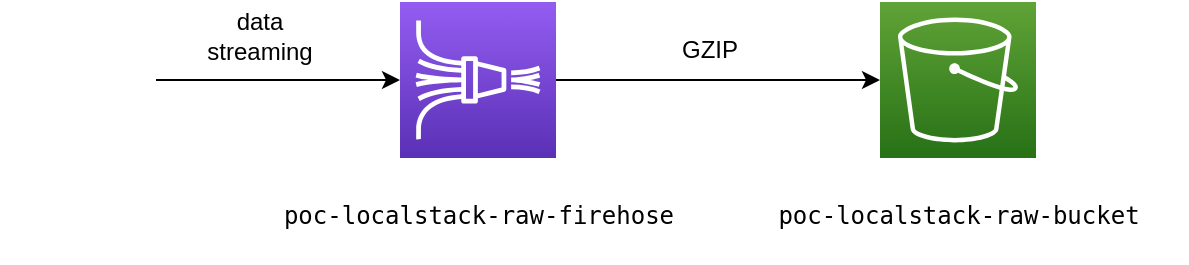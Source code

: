 <mxfile version="14.2.6" type="device"><diagram id="CnxNNt5BXgrGnbSxX3F9" name="Page-1"><mxGraphModel dx="1373" dy="774" grid="1" gridSize="10" guides="1" tooltips="1" connect="1" arrows="1" fold="1" page="1" pageScale="1" pageWidth="850" pageHeight="1100" math="0" shadow="0"><root><mxCell id="0"/><mxCell id="1" parent="0"/><mxCell id="FcW9rxBaGTv9u0-Aa3XC-3" style="edgeStyle=orthogonalEdgeStyle;rounded=0;orthogonalLoop=1;jettySize=auto;html=1;entryX=0;entryY=0.5;entryDx=0;entryDy=0;entryPerimeter=0;" edge="1" parent="1" source="FcW9rxBaGTv9u0-Aa3XC-1" target="FcW9rxBaGTv9u0-Aa3XC-2"><mxGeometry relative="1" as="geometry"/></mxCell><mxCell id="FcW9rxBaGTv9u0-Aa3XC-1" value="" style="points=[[0,0,0],[0.25,0,0],[0.5,0,0],[0.75,0,0],[1,0,0],[0,1,0],[0.25,1,0],[0.5,1,0],[0.75,1,0],[1,1,0],[0,0.25,0],[0,0.5,0],[0,0.75,0],[1,0.25,0],[1,0.5,0],[1,0.75,0]];outlineConnect=0;fontColor=#232F3E;gradientColor=#945DF2;gradientDirection=north;fillColor=#5A30B5;strokeColor=#ffffff;dashed=0;verticalLabelPosition=bottom;verticalAlign=top;align=center;html=1;fontSize=12;fontStyle=0;aspect=fixed;shape=mxgraph.aws4.resourceIcon;resIcon=mxgraph.aws4.kinesis_data_firehose;" vertex="1" parent="1"><mxGeometry x="340" y="140" width="78" height="78" as="geometry"/></mxCell><mxCell id="FcW9rxBaGTv9u0-Aa3XC-2" value="" style="points=[[0,0,0],[0.25,0,0],[0.5,0,0],[0.75,0,0],[1,0,0],[0,1,0],[0.25,1,0],[0.5,1,0],[0.75,1,0],[1,1,0],[0,0.25,0],[0,0.5,0],[0,0.75,0],[1,0.25,0],[1,0.5,0],[1,0.75,0]];outlineConnect=0;fontColor=#232F3E;gradientColor=#60A337;gradientDirection=north;fillColor=#277116;strokeColor=#ffffff;dashed=0;verticalLabelPosition=bottom;verticalAlign=top;align=center;html=1;fontSize=12;fontStyle=0;aspect=fixed;shape=mxgraph.aws4.resourceIcon;resIcon=mxgraph.aws4.s3;" vertex="1" parent="1"><mxGeometry x="580" y="140" width="78" height="78" as="geometry"/></mxCell><mxCell id="FcW9rxBaGTv9u0-Aa3XC-4" value="GZIP" style="text;html=1;strokeColor=none;fillColor=none;align=center;verticalAlign=middle;whiteSpace=wrap;rounded=0;fontSize=12;fontStyle=0" vertex="1" parent="1"><mxGeometry x="465" y="149" width="60" height="30" as="geometry"/></mxCell><mxCell id="FcW9rxBaGTv9u0-Aa3XC-5" value="&lt;pre&gt;&lt;font style=&quot;font-size: 12px&quot;&gt;poc-localstack-raw-bucket&lt;/font&gt;&lt;/pre&gt;" style="text;html=1;strokeColor=none;fillColor=none;align=center;verticalAlign=middle;whiteSpace=wrap;rounded=0;fontSize=16;fontStyle=0" vertex="1" parent="1"><mxGeometry x="504.5" y="230" width="229" height="30" as="geometry"/></mxCell><mxCell id="FcW9rxBaGTv9u0-Aa3XC-6" value="&lt;pre&gt;&lt;font style=&quot;font-size: 12px&quot;&gt;poc-localstack-raw-firehose&lt;/font&gt;&lt;/pre&gt;" style="text;html=1;strokeColor=none;fillColor=none;align=center;verticalAlign=middle;whiteSpace=wrap;rounded=0;fontSize=16;fontStyle=0" vertex="1" parent="1"><mxGeometry x="264.5" y="230" width="229" height="30" as="geometry"/></mxCell><mxCell id="FcW9rxBaGTv9u0-Aa3XC-8" style="edgeStyle=orthogonalEdgeStyle;rounded=0;orthogonalLoop=1;jettySize=auto;html=1;entryX=0;entryY=0.5;entryDx=0;entryDy=0;entryPerimeter=0;fontSize=16;" edge="1" parent="1" source="FcW9rxBaGTv9u0-Aa3XC-7" target="FcW9rxBaGTv9u0-Aa3XC-1"><mxGeometry relative="1" as="geometry"/></mxCell><mxCell id="FcW9rxBaGTv9u0-Aa3XC-7" value="" style="shape=image;html=1;verticalAlign=top;verticalLabelPosition=bottom;labelBackgroundColor=#ffffff;imageAspect=0;aspect=fixed;image=https://cdn3.iconfinder.com/data/icons/social-media-2169/24/social_media_social_media_logo_docker-128.png;fontSize=16;" vertex="1" parent="1"><mxGeometry x="140" y="140" width="78" height="78" as="geometry"/></mxCell><mxCell id="FcW9rxBaGTv9u0-Aa3XC-9" value="data&lt;br&gt;streaming" style="text;html=1;strokeColor=none;fillColor=none;align=center;verticalAlign=middle;whiteSpace=wrap;rounded=0;fontSize=12;fontStyle=0" vertex="1" parent="1"><mxGeometry x="240" y="142" width="60" height="30" as="geometry"/></mxCell></root></mxGraphModel></diagram></mxfile>